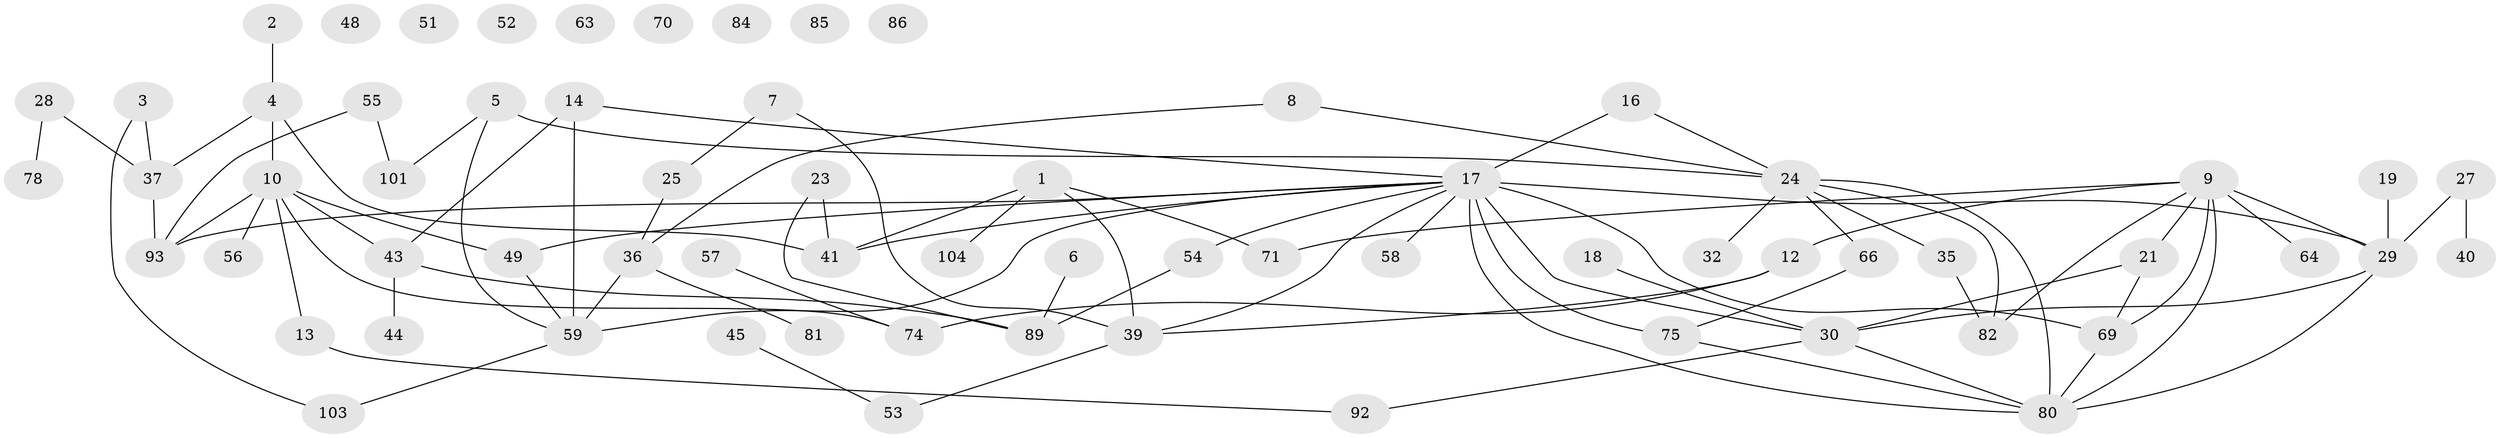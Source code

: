 // original degree distribution, {2: 0.23214285714285715, 1: 0.1875, 3: 0.2767857142857143, 4: 0.16071428571428573, 5: 0.03571428571428571, 7: 0.017857142857142856, 10: 0.008928571428571428, 0: 0.07142857142857142, 8: 0.008928571428571428}
// Generated by graph-tools (version 1.1) at 2025/16/03/04/25 18:16:44]
// undirected, 67 vertices, 89 edges
graph export_dot {
graph [start="1"]
  node [color=gray90,style=filled];
  1 [super="+87"];
  2;
  3 [super="+72"];
  4 [super="+88"];
  5;
  6;
  7;
  8 [super="+31"];
  9 [super="+22+33"];
  10 [super="+11+15"];
  12 [super="+20"];
  13;
  14;
  16;
  17 [super="+38+95"];
  18;
  19;
  21 [super="+77"];
  23;
  24 [super="+76+46+34"];
  25;
  27 [super="+108"];
  28;
  29 [super="+73+98"];
  30 [super="+83+68"];
  32;
  35;
  36 [super="+60"];
  37 [super="+99"];
  39 [super="+65"];
  40;
  41 [super="+47+50"];
  43;
  44;
  45;
  48;
  49;
  51;
  52;
  53 [super="+94"];
  54;
  55 [super="+62"];
  56 [super="+111"];
  57;
  58;
  59 [super="+96"];
  63;
  64;
  66 [super="+79"];
  69;
  70;
  71;
  74;
  75 [super="+91"];
  78;
  80;
  81;
  82 [super="+100"];
  84;
  85;
  86;
  89;
  92;
  93 [super="+107"];
  101;
  103;
  104;
  1 -- 39;
  1 -- 104;
  1 -- 71;
  1 -- 41;
  2 -- 4;
  3 -- 37;
  3 -- 103;
  4 -- 37;
  4 -- 41;
  4 -- 10 [weight=2];
  5 -- 59;
  5 -- 101;
  5 -- 24;
  6 -- 89;
  7 -- 25;
  7 -- 39;
  8 -- 24;
  8 -- 36;
  9 -- 64;
  9 -- 69;
  9 -- 71;
  9 -- 80;
  9 -- 29 [weight=2];
  9 -- 12;
  9 -- 82;
  9 -- 21;
  10 -- 13;
  10 -- 56;
  10 -- 49;
  10 -- 74;
  10 -- 43;
  10 -- 93;
  12 -- 74 [weight=2];
  12 -- 39;
  13 -- 92;
  14 -- 43;
  14 -- 59;
  14 -- 17;
  16 -- 24;
  16 -- 17;
  17 -- 69 [weight=2];
  17 -- 54;
  17 -- 29 [weight=3];
  17 -- 59;
  17 -- 80;
  17 -- 49;
  17 -- 58;
  17 -- 30;
  17 -- 41;
  17 -- 75 [weight=2];
  17 -- 39;
  17 -- 93;
  18 -- 30;
  19 -- 29;
  21 -- 69;
  21 -- 30;
  23 -- 41;
  23 -- 89;
  24 -- 32;
  24 -- 35;
  24 -- 80;
  24 -- 82;
  24 -- 66;
  25 -- 36;
  27 -- 40;
  27 -- 29;
  28 -- 37;
  28 -- 78;
  29 -- 80;
  29 -- 30;
  30 -- 92;
  30 -- 80;
  35 -- 82;
  36 -- 59 [weight=2];
  36 -- 81;
  37 -- 93;
  39 -- 53;
  43 -- 44;
  43 -- 89;
  45 -- 53;
  49 -- 59;
  54 -- 89;
  55 -- 93;
  55 -- 101;
  57 -- 74;
  59 -- 103;
  66 -- 75;
  69 -- 80;
  75 -- 80;
}
